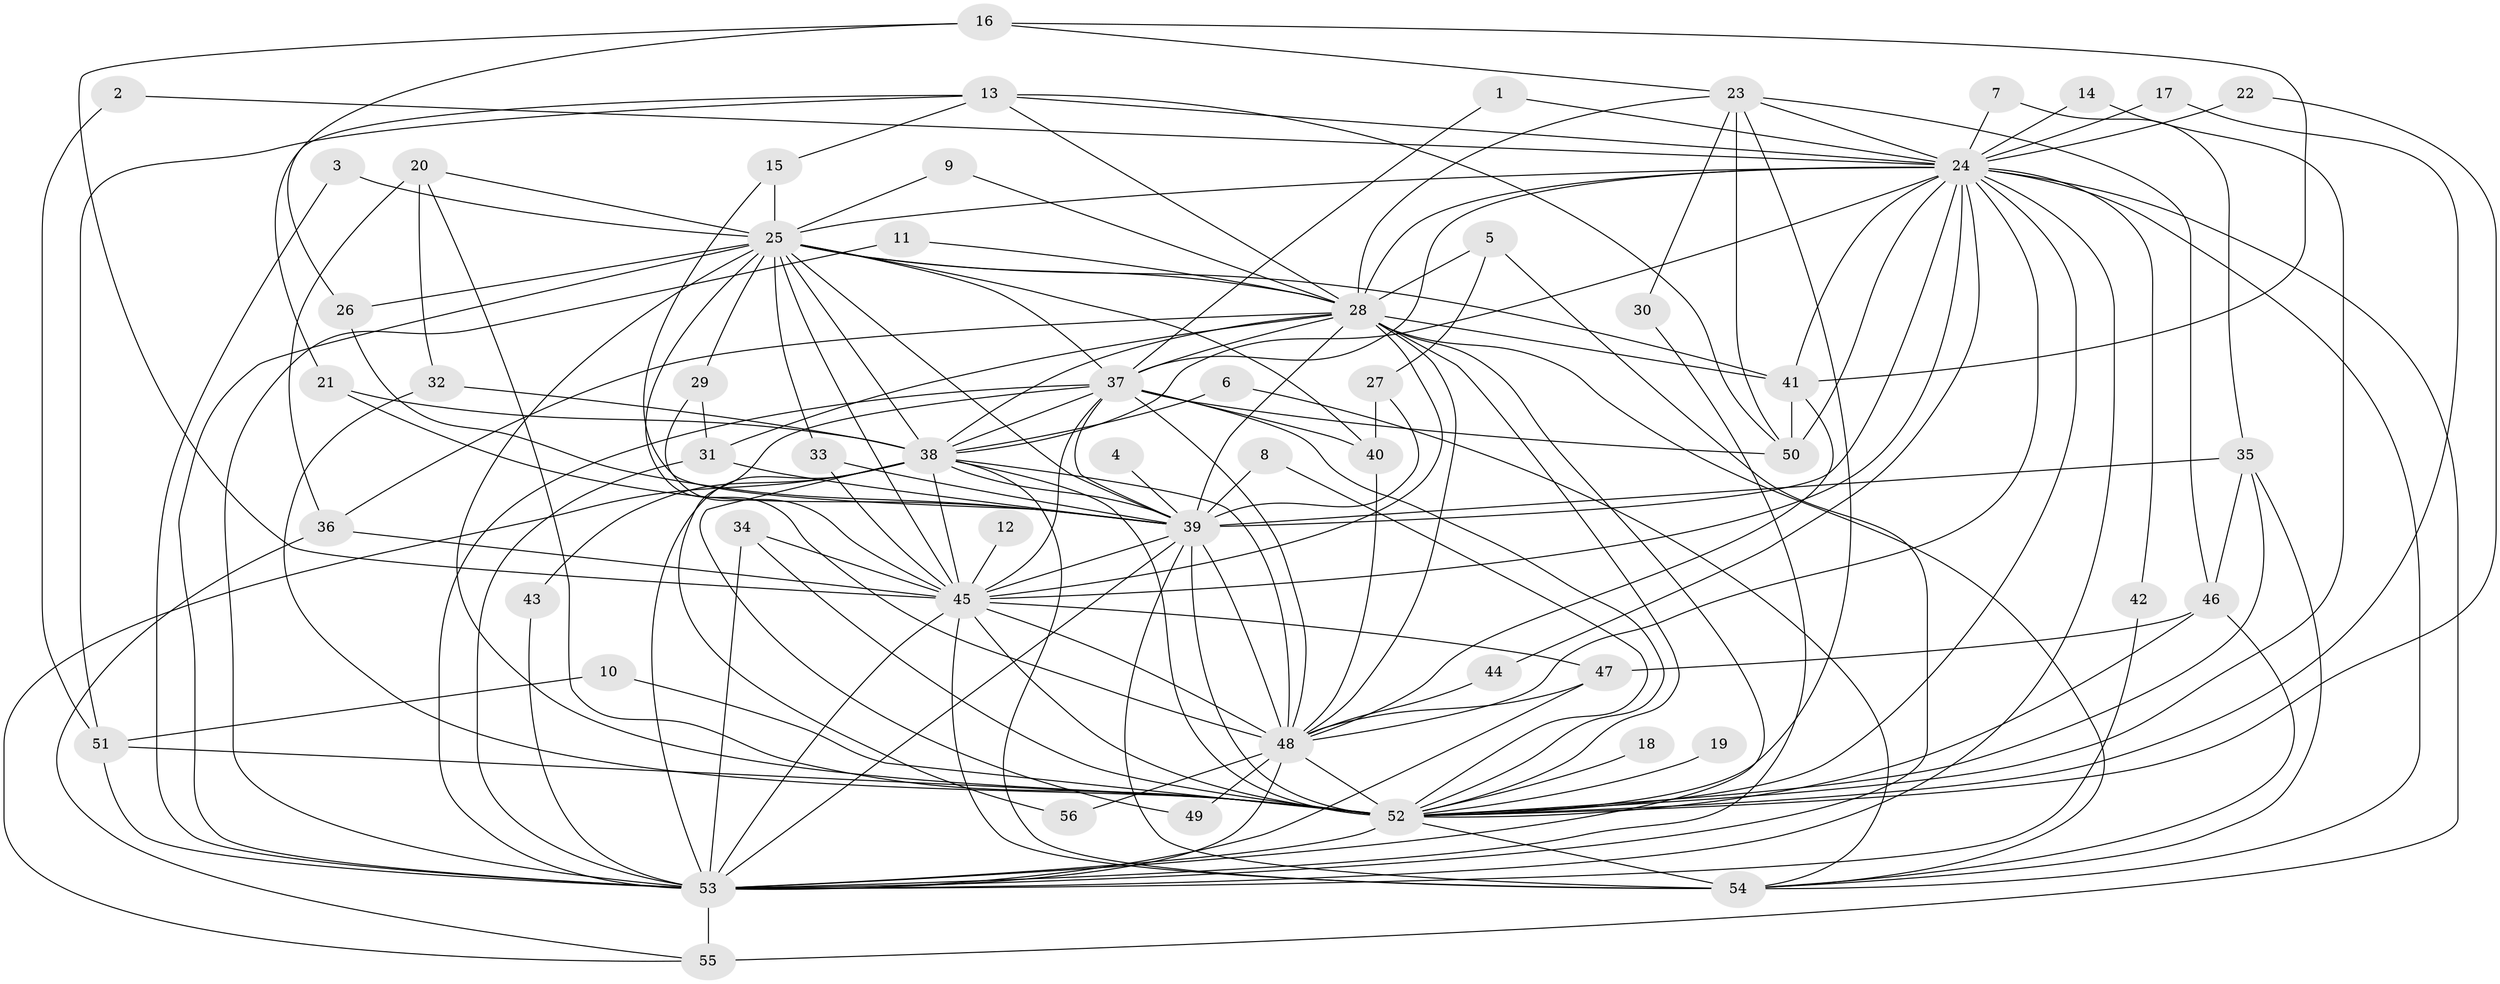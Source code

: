 // original degree distribution, {27: 0.009009009009009009, 19: 0.02702702702702703, 24: 0.018018018018018018, 18: 0.009009009009009009, 21: 0.009009009009009009, 36: 0.009009009009009009, 15: 0.009009009009009009, 5: 0.04504504504504504, 3: 0.18018018018018017, 7: 0.009009009009009009, 2: 0.5585585585585585, 4: 0.0990990990990991, 6: 0.018018018018018018}
// Generated by graph-tools (version 1.1) at 2025/49/03/09/25 03:49:27]
// undirected, 56 vertices, 163 edges
graph export_dot {
graph [start="1"]
  node [color=gray90,style=filled];
  1;
  2;
  3;
  4;
  5;
  6;
  7;
  8;
  9;
  10;
  11;
  12;
  13;
  14;
  15;
  16;
  17;
  18;
  19;
  20;
  21;
  22;
  23;
  24;
  25;
  26;
  27;
  28;
  29;
  30;
  31;
  32;
  33;
  34;
  35;
  36;
  37;
  38;
  39;
  40;
  41;
  42;
  43;
  44;
  45;
  46;
  47;
  48;
  49;
  50;
  51;
  52;
  53;
  54;
  55;
  56;
  1 -- 24 [weight=1.0];
  1 -- 37 [weight=1.0];
  2 -- 24 [weight=1.0];
  2 -- 51 [weight=1.0];
  3 -- 25 [weight=1.0];
  3 -- 53 [weight=1.0];
  4 -- 39 [weight=1.0];
  5 -- 27 [weight=1.0];
  5 -- 28 [weight=1.0];
  5 -- 53 [weight=1.0];
  6 -- 38 [weight=1.0];
  6 -- 54 [weight=1.0];
  7 -- 24 [weight=1.0];
  7 -- 35 [weight=1.0];
  8 -- 39 [weight=1.0];
  8 -- 52 [weight=1.0];
  9 -- 25 [weight=1.0];
  9 -- 28 [weight=1.0];
  10 -- 51 [weight=1.0];
  10 -- 52 [weight=1.0];
  11 -- 28 [weight=1.0];
  11 -- 53 [weight=1.0];
  12 -- 45 [weight=1.0];
  13 -- 15 [weight=1.0];
  13 -- 21 [weight=1.0];
  13 -- 24 [weight=1.0];
  13 -- 28 [weight=1.0];
  13 -- 50 [weight=1.0];
  13 -- 51 [weight=1.0];
  14 -- 24 [weight=1.0];
  14 -- 52 [weight=1.0];
  15 -- 25 [weight=1.0];
  15 -- 39 [weight=1.0];
  16 -- 23 [weight=1.0];
  16 -- 26 [weight=1.0];
  16 -- 41 [weight=1.0];
  16 -- 45 [weight=1.0];
  17 -- 24 [weight=1.0];
  17 -- 52 [weight=1.0];
  18 -- 52 [weight=1.0];
  19 -- 52 [weight=1.0];
  20 -- 25 [weight=1.0];
  20 -- 32 [weight=1.0];
  20 -- 36 [weight=1.0];
  20 -- 52 [weight=1.0];
  21 -- 38 [weight=1.0];
  21 -- 39 [weight=1.0];
  22 -- 24 [weight=1.0];
  22 -- 52 [weight=1.0];
  23 -- 24 [weight=1.0];
  23 -- 28 [weight=1.0];
  23 -- 30 [weight=1.0];
  23 -- 46 [weight=1.0];
  23 -- 50 [weight=1.0];
  23 -- 52 [weight=1.0];
  24 -- 25 [weight=1.0];
  24 -- 28 [weight=2.0];
  24 -- 37 [weight=2.0];
  24 -- 38 [weight=1.0];
  24 -- 39 [weight=1.0];
  24 -- 41 [weight=1.0];
  24 -- 42 [weight=1.0];
  24 -- 44 [weight=1.0];
  24 -- 45 [weight=1.0];
  24 -- 48 [weight=1.0];
  24 -- 50 [weight=1.0];
  24 -- 52 [weight=2.0];
  24 -- 53 [weight=1.0];
  24 -- 54 [weight=1.0];
  24 -- 55 [weight=2.0];
  25 -- 26 [weight=1.0];
  25 -- 28 [weight=1.0];
  25 -- 29 [weight=1.0];
  25 -- 33 [weight=1.0];
  25 -- 37 [weight=1.0];
  25 -- 38 [weight=1.0];
  25 -- 39 [weight=1.0];
  25 -- 40 [weight=1.0];
  25 -- 41 [weight=1.0];
  25 -- 45 [weight=1.0];
  25 -- 48 [weight=1.0];
  25 -- 52 [weight=1.0];
  25 -- 53 [weight=2.0];
  26 -- 39 [weight=1.0];
  27 -- 39 [weight=1.0];
  27 -- 40 [weight=1.0];
  28 -- 31 [weight=1.0];
  28 -- 36 [weight=1.0];
  28 -- 37 [weight=1.0];
  28 -- 38 [weight=1.0];
  28 -- 39 [weight=1.0];
  28 -- 41 [weight=1.0];
  28 -- 45 [weight=1.0];
  28 -- 48 [weight=1.0];
  28 -- 52 [weight=1.0];
  28 -- 53 [weight=1.0];
  28 -- 54 [weight=1.0];
  29 -- 31 [weight=1.0];
  29 -- 45 [weight=1.0];
  30 -- 53 [weight=1.0];
  31 -- 39 [weight=1.0];
  31 -- 53 [weight=1.0];
  32 -- 38 [weight=1.0];
  32 -- 52 [weight=1.0];
  33 -- 39 [weight=1.0];
  33 -- 45 [weight=1.0];
  34 -- 45 [weight=1.0];
  34 -- 52 [weight=1.0];
  34 -- 53 [weight=1.0];
  35 -- 39 [weight=1.0];
  35 -- 46 [weight=1.0];
  35 -- 52 [weight=1.0];
  35 -- 54 [weight=1.0];
  36 -- 45 [weight=1.0];
  36 -- 55 [weight=1.0];
  37 -- 38 [weight=1.0];
  37 -- 39 [weight=1.0];
  37 -- 40 [weight=2.0];
  37 -- 45 [weight=1.0];
  37 -- 48 [weight=1.0];
  37 -- 50 [weight=1.0];
  37 -- 52 [weight=1.0];
  37 -- 53 [weight=1.0];
  37 -- 56 [weight=1.0];
  38 -- 39 [weight=1.0];
  38 -- 43 [weight=1.0];
  38 -- 45 [weight=1.0];
  38 -- 48 [weight=2.0];
  38 -- 49 [weight=1.0];
  38 -- 52 [weight=2.0];
  38 -- 53 [weight=1.0];
  38 -- 54 [weight=1.0];
  38 -- 55 [weight=1.0];
  39 -- 45 [weight=1.0];
  39 -- 48 [weight=2.0];
  39 -- 52 [weight=3.0];
  39 -- 53 [weight=1.0];
  39 -- 54 [weight=1.0];
  40 -- 48 [weight=1.0];
  41 -- 48 [weight=1.0];
  41 -- 50 [weight=1.0];
  42 -- 53 [weight=1.0];
  43 -- 53 [weight=1.0];
  44 -- 48 [weight=1.0];
  45 -- 47 [weight=2.0];
  45 -- 48 [weight=1.0];
  45 -- 52 [weight=2.0];
  45 -- 53 [weight=2.0];
  45 -- 54 [weight=1.0];
  46 -- 47 [weight=1.0];
  46 -- 52 [weight=1.0];
  46 -- 54 [weight=1.0];
  47 -- 48 [weight=1.0];
  47 -- 53 [weight=1.0];
  48 -- 49 [weight=1.0];
  48 -- 52 [weight=2.0];
  48 -- 53 [weight=2.0];
  48 -- 56 [weight=1.0];
  51 -- 52 [weight=2.0];
  51 -- 53 [weight=2.0];
  52 -- 53 [weight=1.0];
  52 -- 54 [weight=2.0];
  53 -- 55 [weight=1.0];
}
